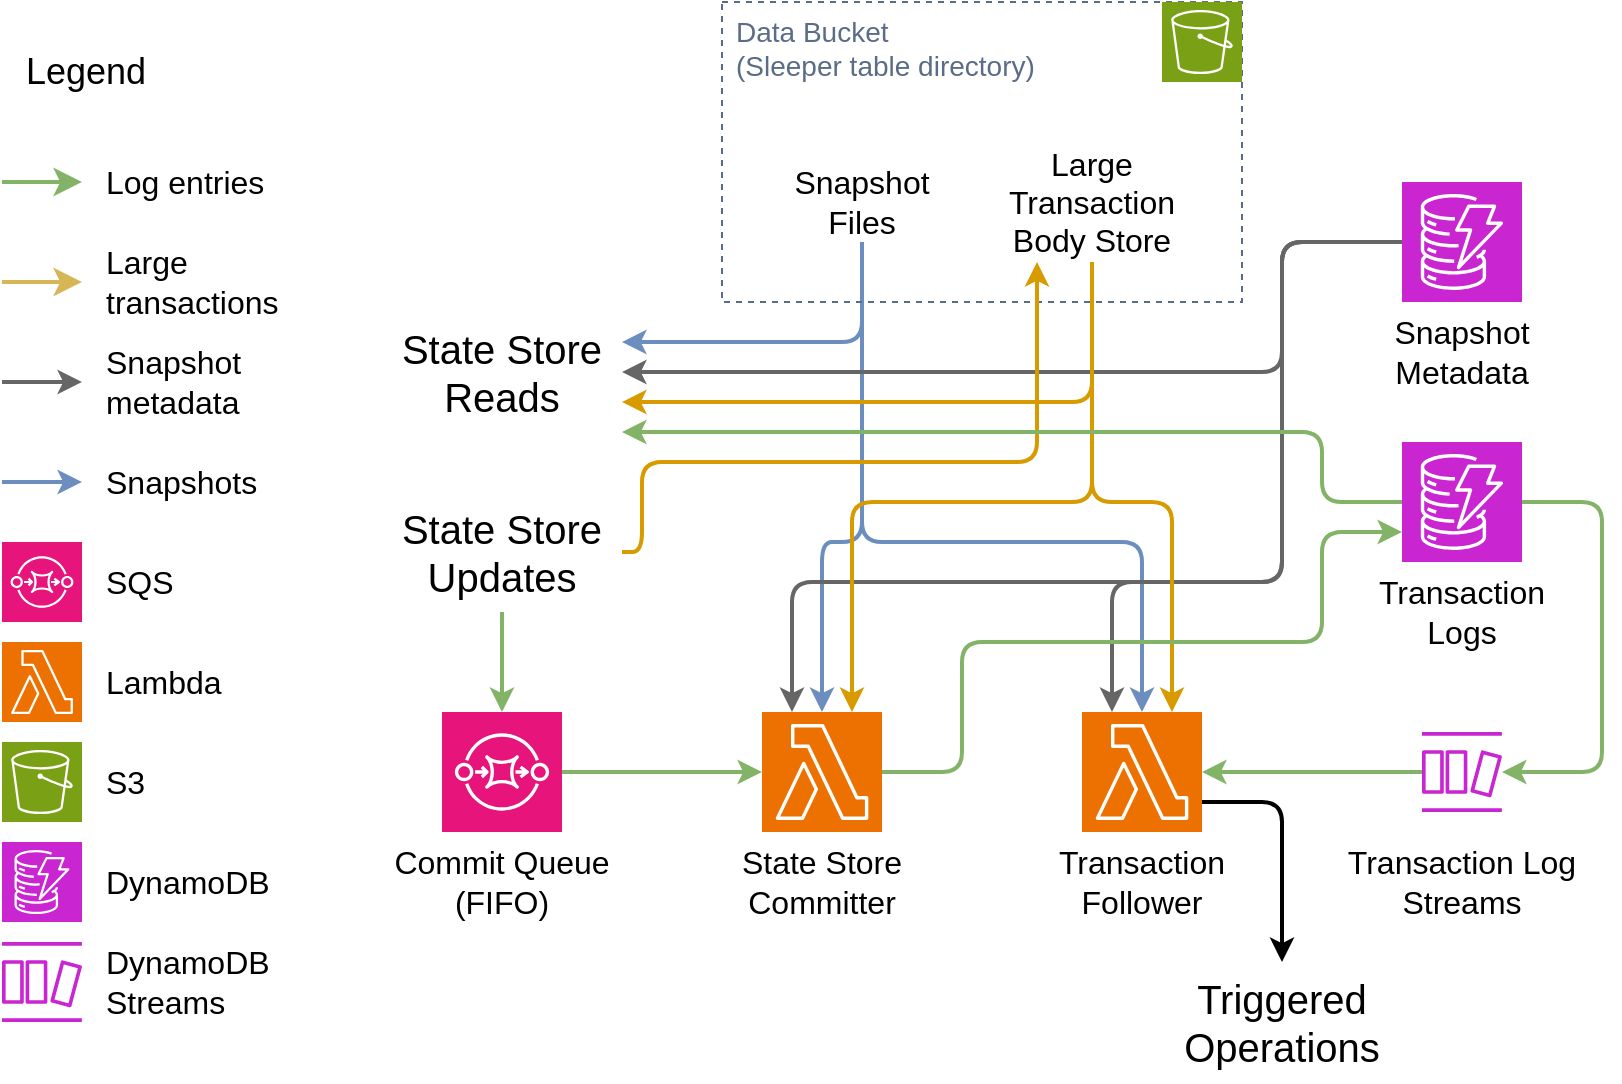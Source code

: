 <mxfile version="26.1.1">
  <diagram name="Page-1" id="XoA868RuWuj9pkEtLbrI">
    <mxGraphModel dx="2074" dy="1196" grid="1" gridSize="10" guides="1" tooltips="1" connect="1" arrows="1" fold="1" page="1" pageScale="1" pageWidth="827" pageHeight="1169" math="0" shadow="0">
      <root>
        <mxCell id="0" />
        <mxCell id="1" parent="0" />
        <mxCell id="2BP0mcNtexj8iC0AKuNT-42" style="edgeStyle=orthogonalEdgeStyle;rounded=1;orthogonalLoop=1;jettySize=auto;html=1;exitX=0.5;exitY=1;exitDx=0;exitDy=0;entryX=0.5;entryY=0;entryDx=0;entryDy=0;entryPerimeter=0;curved=0;fillColor=#dae8fc;strokeColor=#6c8ebf;strokeWidth=2;" edge="1" parent="1" source="2BP0mcNtexj8iC0AKuNT-4" target="2BP0mcNtexj8iC0AKuNT-23">
          <mxGeometry relative="1" as="geometry">
            <Array as="points">
              <mxPoint x="470" y="400" />
              <mxPoint x="610" y="400" />
            </Array>
          </mxGeometry>
        </mxCell>
        <mxCell id="2BP0mcNtexj8iC0AKuNT-67" style="edgeStyle=orthogonalEdgeStyle;rounded=1;orthogonalLoop=1;jettySize=auto;html=1;exitX=0.5;exitY=1;exitDx=0;exitDy=0;entryX=0.5;entryY=0;entryDx=0;entryDy=0;entryPerimeter=0;fillColor=#dae8fc;strokeColor=#6c8ebf;curved=0;strokeWidth=2;" edge="1" parent="1" source="2BP0mcNtexj8iC0AKuNT-4" target="2BP0mcNtexj8iC0AKuNT-12">
          <mxGeometry relative="1" as="geometry">
            <Array as="points">
              <mxPoint x="470" y="400" />
              <mxPoint x="450" y="400" />
            </Array>
          </mxGeometry>
        </mxCell>
        <mxCell id="2BP0mcNtexj8iC0AKuNT-48" style="edgeStyle=orthogonalEdgeStyle;rounded=1;orthogonalLoop=1;jettySize=auto;html=1;exitX=0.5;exitY=1;exitDx=0;exitDy=0;entryX=1;entryY=0.25;entryDx=0;entryDy=0;fillColor=#dae8fc;strokeColor=#6c8ebf;curved=0;strokeWidth=2;" edge="1" parent="1" source="2BP0mcNtexj8iC0AKuNT-4" target="2BP0mcNtexj8iC0AKuNT-7">
          <mxGeometry relative="1" as="geometry" />
        </mxCell>
        <mxCell id="2BP0mcNtexj8iC0AKuNT-73" style="edgeStyle=orthogonalEdgeStyle;rounded=1;orthogonalLoop=1;jettySize=auto;html=1;exitX=0;exitY=0.5;exitDx=0;exitDy=0;exitPerimeter=0;entryX=1;entryY=0.5;entryDx=0;entryDy=0;fillColor=#f5f5f5;strokeColor=#666666;strokeWidth=2;curved=0;" edge="1" parent="1" source="2BP0mcNtexj8iC0AKuNT-51" target="2BP0mcNtexj8iC0AKuNT-7">
          <mxGeometry relative="1" as="geometry">
            <Array as="points">
              <mxPoint x="680" y="250" />
              <mxPoint x="680" y="315" />
            </Array>
          </mxGeometry>
        </mxCell>
        <mxCell id="2BP0mcNtexj8iC0AKuNT-62" style="edgeStyle=orthogonalEdgeStyle;rounded=1;orthogonalLoop=1;jettySize=auto;html=1;exitX=0;exitY=0.5;exitDx=0;exitDy=0;exitPerimeter=0;entryX=0.25;entryY=0;entryDx=0;entryDy=0;entryPerimeter=0;fillColor=#f5f5f5;strokeColor=#666666;strokeWidth=2;curved=0;" edge="1" parent="1" source="2BP0mcNtexj8iC0AKuNT-51" target="2BP0mcNtexj8iC0AKuNT-23">
          <mxGeometry relative="1" as="geometry">
            <Array as="points">
              <mxPoint x="680" y="250" />
              <mxPoint x="680" y="420" />
              <mxPoint x="595" y="420" />
            </Array>
          </mxGeometry>
        </mxCell>
        <mxCell id="2BP0mcNtexj8iC0AKuNT-68" style="edgeStyle=orthogonalEdgeStyle;rounded=1;orthogonalLoop=1;jettySize=auto;html=1;exitX=0;exitY=0.5;exitDx=0;exitDy=0;exitPerimeter=0;entryX=0.25;entryY=0;entryDx=0;entryDy=0;entryPerimeter=0;curved=0;fillColor=#f5f5f5;strokeColor=#666666;strokeWidth=2;" edge="1" parent="1" source="2BP0mcNtexj8iC0AKuNT-51" target="2BP0mcNtexj8iC0AKuNT-12">
          <mxGeometry relative="1" as="geometry">
            <Array as="points">
              <mxPoint x="680" y="250" />
              <mxPoint x="680" y="420" />
              <mxPoint x="435" y="420" />
            </Array>
          </mxGeometry>
        </mxCell>
        <mxCell id="2BP0mcNtexj8iC0AKuNT-1" value="Data Bucket&lt;div&gt;(Sleeper table directory)&lt;/div&gt;" style="fillColor=none;strokeColor=#5A6C86;dashed=1;verticalAlign=top;fontStyle=0;fontColor=#5A6C86;whiteSpace=wrap;html=1;align=left;spacingLeft=5;fontSize=14;" vertex="1" parent="1">
          <mxGeometry x="400" y="130" width="260" height="150" as="geometry" />
        </mxCell>
        <mxCell id="2BP0mcNtexj8iC0AKuNT-2" value="" style="sketch=0;points=[[0,0,0],[0.25,0,0],[0.5,0,0],[0.75,0,0],[1,0,0],[0,1,0],[0.25,1,0],[0.5,1,0],[0.75,1,0],[1,1,0],[0,0.25,0],[0,0.5,0],[0,0.75,0],[1,0.25,0],[1,0.5,0],[1,0.75,0]];outlineConnect=0;fontColor=#232F3E;fillColor=#7AA116;strokeColor=#ffffff;dashed=0;verticalLabelPosition=bottom;verticalAlign=top;align=center;html=1;fontSize=12;fontStyle=0;aspect=fixed;shape=mxgraph.aws4.resourceIcon;resIcon=mxgraph.aws4.s3;" vertex="1" parent="1">
          <mxGeometry x="620" y="130" width="40" height="40" as="geometry" />
        </mxCell>
        <mxCell id="2BP0mcNtexj8iC0AKuNT-4" value="Snapshot Files" style="text;html=1;align=center;verticalAlign=middle;whiteSpace=wrap;rounded=0;fontSize=16;" vertex="1" parent="1">
          <mxGeometry x="430" y="210" width="80" height="40" as="geometry" />
        </mxCell>
        <mxCell id="2BP0mcNtexj8iC0AKuNT-75" style="edgeStyle=orthogonalEdgeStyle;rounded=1;orthogonalLoop=1;jettySize=auto;html=1;exitX=0.5;exitY=1;exitDx=0;exitDy=0;entryX=1;entryY=0.75;entryDx=0;entryDy=0;fillColor=#ffe6cc;strokeColor=#d79b00;curved=0;strokeWidth=2;" edge="1" parent="1" source="2BP0mcNtexj8iC0AKuNT-5" target="2BP0mcNtexj8iC0AKuNT-7">
          <mxGeometry relative="1" as="geometry" />
        </mxCell>
        <mxCell id="2BP0mcNtexj8iC0AKuNT-5" value="Large Transaction Body Store" style="text;html=1;align=center;verticalAlign=middle;whiteSpace=wrap;rounded=0;fontSize=16;" vertex="1" parent="1">
          <mxGeometry x="530" y="200" width="110" height="60" as="geometry" />
        </mxCell>
        <mxCell id="2BP0mcNtexj8iC0AKuNT-44" style="edgeStyle=orthogonalEdgeStyle;rounded=1;orthogonalLoop=1;jettySize=auto;html=1;exitX=1;exitY=0.5;exitDx=0;exitDy=0;entryX=0.25;entryY=1;entryDx=0;entryDy=0;curved=0;fillColor=#ffe6cc;strokeColor=#d79b00;strokeWidth=2;" edge="1" parent="1" source="2BP0mcNtexj8iC0AKuNT-6" target="2BP0mcNtexj8iC0AKuNT-5">
          <mxGeometry relative="1" as="geometry">
            <Array as="points">
              <mxPoint x="360" y="405" />
              <mxPoint x="360" y="360" />
              <mxPoint x="558" y="360" />
            </Array>
          </mxGeometry>
        </mxCell>
        <mxCell id="2BP0mcNtexj8iC0AKuNT-6" value="State Store Updates" style="text;html=1;align=center;verticalAlign=middle;whiteSpace=wrap;rounded=0;fontSize=20;" vertex="1" parent="1">
          <mxGeometry x="230" y="375" width="120" height="60" as="geometry" />
        </mxCell>
        <mxCell id="2BP0mcNtexj8iC0AKuNT-7" value="State Store Reads" style="text;html=1;align=center;verticalAlign=middle;whiteSpace=wrap;rounded=0;fontSize=20;" vertex="1" parent="1">
          <mxGeometry x="230" y="285" width="120" height="60" as="geometry" />
        </mxCell>
        <mxCell id="2BP0mcNtexj8iC0AKuNT-8" value="" style="sketch=0;points=[[0,0,0],[0.25,0,0],[0.5,0,0],[0.75,0,0],[1,0,0],[0,1,0],[0.25,1,0],[0.5,1,0],[0.75,1,0],[1,1,0],[0,0.25,0],[0,0.5,0],[0,0.75,0],[1,0.25,0],[1,0.5,0],[1,0.75,0]];outlineConnect=0;fontColor=#232F3E;fillColor=#E7157B;strokeColor=#ffffff;dashed=0;verticalLabelPosition=bottom;verticalAlign=top;align=center;html=1;fontSize=12;fontStyle=0;aspect=fixed;shape=mxgraph.aws4.resourceIcon;resIcon=mxgraph.aws4.sqs;" vertex="1" parent="1">
          <mxGeometry x="260" y="485" width="60" height="60" as="geometry" />
        </mxCell>
        <mxCell id="2BP0mcNtexj8iC0AKuNT-9" value="Commit Queue (FIFO)" style="text;html=1;align=center;verticalAlign=middle;whiteSpace=wrap;rounded=0;fontSize=16;" vertex="1" parent="1">
          <mxGeometry x="230" y="545" width="120" height="50" as="geometry" />
        </mxCell>
        <mxCell id="2BP0mcNtexj8iC0AKuNT-10" style="edgeStyle=orthogonalEdgeStyle;rounded=0;orthogonalLoop=1;jettySize=auto;html=1;exitX=0.5;exitY=1;exitDx=0;exitDy=0;entryX=0.5;entryY=0;entryDx=0;entryDy=0;entryPerimeter=0;curved=1;fillColor=#d5e8d4;strokeColor=#82b366;strokeWidth=2;" edge="1" parent="1" source="2BP0mcNtexj8iC0AKuNT-6" target="2BP0mcNtexj8iC0AKuNT-8">
          <mxGeometry relative="1" as="geometry" />
        </mxCell>
        <mxCell id="2BP0mcNtexj8iC0AKuNT-12" value="" style="sketch=0;points=[[0,0,0],[0.25,0,0],[0.5,0,0],[0.75,0,0],[1,0,0],[0,1,0],[0.25,1,0],[0.5,1,0],[0.75,1,0],[1,1,0],[0,0.25,0],[0,0.5,0],[0,0.75,0],[1,0.25,0],[1,0.5,0],[1,0.75,0]];outlineConnect=0;fontColor=#232F3E;fillColor=#ED7100;strokeColor=#ffffff;dashed=0;verticalLabelPosition=bottom;verticalAlign=top;align=center;html=1;fontSize=12;fontStyle=0;aspect=fixed;shape=mxgraph.aws4.resourceIcon;resIcon=mxgraph.aws4.lambda;" vertex="1" parent="1">
          <mxGeometry x="420" y="485" width="60" height="60" as="geometry" />
        </mxCell>
        <mxCell id="2BP0mcNtexj8iC0AKuNT-13" value="State Store Committer" style="text;html=1;align=center;verticalAlign=middle;whiteSpace=wrap;rounded=0;fontSize=16;" vertex="1" parent="1">
          <mxGeometry x="390" y="545" width="120" height="50" as="geometry" />
        </mxCell>
        <mxCell id="2BP0mcNtexj8iC0AKuNT-14" style="edgeStyle=orthogonalEdgeStyle;rounded=0;orthogonalLoop=1;jettySize=auto;html=1;exitX=1;exitY=0.5;exitDx=0;exitDy=0;exitPerimeter=0;entryX=0;entryY=0.5;entryDx=0;entryDy=0;entryPerimeter=0;fillColor=#d5e8d4;strokeColor=#82b366;strokeWidth=2;" edge="1" parent="1" source="2BP0mcNtexj8iC0AKuNT-8" target="2BP0mcNtexj8iC0AKuNT-12">
          <mxGeometry relative="1" as="geometry" />
        </mxCell>
        <mxCell id="2BP0mcNtexj8iC0AKuNT-59" style="edgeStyle=orthogonalEdgeStyle;rounded=1;orthogonalLoop=1;jettySize=auto;html=1;exitX=1;exitY=0.5;exitDx=0;exitDy=0;exitPerimeter=0;fillColor=#d5e8d4;strokeColor=#82b366;strokeWidth=2;curved=0;" edge="1" parent="1" source="2BP0mcNtexj8iC0AKuNT-21" target="2BP0mcNtexj8iC0AKuNT-30">
          <mxGeometry relative="1" as="geometry">
            <Array as="points">
              <mxPoint x="840" y="380" />
              <mxPoint x="840" y="515" />
            </Array>
          </mxGeometry>
        </mxCell>
        <mxCell id="2BP0mcNtexj8iC0AKuNT-21" value="" style="sketch=0;points=[[0,0,0],[0.25,0,0],[0.5,0,0],[0.75,0,0],[1,0,0],[0,1,0],[0.25,1,0],[0.5,1,0],[0.75,1,0],[1,1,0],[0,0.25,0],[0,0.5,0],[0,0.75,0],[1,0.25,0],[1,0.5,0],[1,0.75,0]];outlineConnect=0;fontColor=#232F3E;fillColor=#C925D1;strokeColor=#ffffff;dashed=0;verticalLabelPosition=bottom;verticalAlign=top;align=center;html=1;fontSize=12;fontStyle=0;aspect=fixed;shape=mxgraph.aws4.resourceIcon;resIcon=mxgraph.aws4.dynamodb;" vertex="1" parent="1">
          <mxGeometry x="740" y="350" width="60" height="60" as="geometry" />
        </mxCell>
        <mxCell id="2BP0mcNtexj8iC0AKuNT-22" value="Transaction Logs" style="text;html=1;align=center;verticalAlign=middle;whiteSpace=wrap;rounded=0;fontSize=16;" vertex="1" parent="1">
          <mxGeometry x="720" y="410" width="100" height="50" as="geometry" />
        </mxCell>
        <mxCell id="2BP0mcNtexj8iC0AKuNT-46" style="edgeStyle=orthogonalEdgeStyle;rounded=1;orthogonalLoop=1;jettySize=auto;html=1;exitX=1;exitY=0.75;exitDx=0;exitDy=0;exitPerimeter=0;entryX=0.5;entryY=0;entryDx=0;entryDy=0;curved=0;strokeWidth=2;" edge="1" parent="1" source="2BP0mcNtexj8iC0AKuNT-23" target="2BP0mcNtexj8iC0AKuNT-45">
          <mxGeometry relative="1" as="geometry" />
        </mxCell>
        <mxCell id="2BP0mcNtexj8iC0AKuNT-23" value="" style="sketch=0;points=[[0,0,0],[0.25,0,0],[0.5,0,0],[0.75,0,0],[1,0,0],[0,1,0],[0.25,1,0],[0.5,1,0],[0.75,1,0],[1,1,0],[0,0.25,0],[0,0.5,0],[0,0.75,0],[1,0.25,0],[1,0.5,0],[1,0.75,0]];outlineConnect=0;fontColor=#232F3E;fillColor=#ED7100;strokeColor=#ffffff;dashed=0;verticalLabelPosition=bottom;verticalAlign=top;align=center;html=1;fontSize=12;fontStyle=0;aspect=fixed;shape=mxgraph.aws4.resourceIcon;resIcon=mxgraph.aws4.lambda;" vertex="1" parent="1">
          <mxGeometry x="580" y="485" width="60" height="60" as="geometry" />
        </mxCell>
        <mxCell id="2BP0mcNtexj8iC0AKuNT-24" value="Transaction Follower" style="text;html=1;align=center;verticalAlign=middle;whiteSpace=wrap;rounded=0;fontSize=16;" vertex="1" parent="1">
          <mxGeometry x="550" y="545" width="120" height="50" as="geometry" />
        </mxCell>
        <mxCell id="2BP0mcNtexj8iC0AKuNT-30" value="" style="sketch=0;outlineConnect=0;fontColor=#232F3E;gradientColor=none;fillColor=#C925D1;strokeColor=none;dashed=0;verticalLabelPosition=bottom;verticalAlign=top;align=center;html=1;fontSize=12;fontStyle=0;aspect=fixed;pointerEvents=1;shape=mxgraph.aws4.dynamodb_stream;" vertex="1" parent="1">
          <mxGeometry x="750" y="495" width="40" height="40" as="geometry" />
        </mxCell>
        <mxCell id="2BP0mcNtexj8iC0AKuNT-32" style="edgeStyle=orthogonalEdgeStyle;rounded=0;orthogonalLoop=1;jettySize=auto;html=1;entryX=1;entryY=0.5;entryDx=0;entryDy=0;entryPerimeter=0;fillColor=#d5e8d4;strokeColor=#82b366;strokeWidth=2;" edge="1" parent="1" source="2BP0mcNtexj8iC0AKuNT-30" target="2BP0mcNtexj8iC0AKuNT-23">
          <mxGeometry relative="1" as="geometry" />
        </mxCell>
        <mxCell id="2BP0mcNtexj8iC0AKuNT-35" value="Transaction Log Streams" style="text;html=1;align=center;verticalAlign=middle;whiteSpace=wrap;rounded=0;fontSize=16;" vertex="1" parent="1">
          <mxGeometry x="710" y="545" width="120" height="50" as="geometry" />
        </mxCell>
        <mxCell id="2BP0mcNtexj8iC0AKuNT-41" style="edgeStyle=orthogonalEdgeStyle;rounded=1;orthogonalLoop=1;jettySize=auto;html=1;exitX=0.5;exitY=1;exitDx=0;exitDy=0;entryX=0.75;entryY=0;entryDx=0;entryDy=0;entryPerimeter=0;curved=0;fillColor=#ffe6cc;strokeColor=#d79b00;strokeWidth=2;" edge="1" parent="1" source="2BP0mcNtexj8iC0AKuNT-5" target="2BP0mcNtexj8iC0AKuNT-23">
          <mxGeometry relative="1" as="geometry">
            <Array as="points">
              <mxPoint x="585" y="380" />
              <mxPoint x="625" y="380" />
            </Array>
          </mxGeometry>
        </mxCell>
        <mxCell id="2BP0mcNtexj8iC0AKuNT-45" value="Triggered Operations" style="text;html=1;align=center;verticalAlign=middle;whiteSpace=wrap;rounded=0;fontSize=20;" vertex="1" parent="1">
          <mxGeometry x="620" y="610" width="120" height="60" as="geometry" />
        </mxCell>
        <mxCell id="2BP0mcNtexj8iC0AKuNT-51" value="" style="sketch=0;points=[[0,0,0],[0.25,0,0],[0.5,0,0],[0.75,0,0],[1,0,0],[0,1,0],[0.25,1,0],[0.5,1,0],[0.75,1,0],[1,1,0],[0,0.25,0],[0,0.5,0],[0,0.75,0],[1,0.25,0],[1,0.5,0],[1,0.75,0]];outlineConnect=0;fontColor=#232F3E;fillColor=#C925D1;strokeColor=#ffffff;dashed=0;verticalLabelPosition=bottom;verticalAlign=top;align=center;html=1;fontSize=12;fontStyle=0;aspect=fixed;shape=mxgraph.aws4.resourceIcon;resIcon=mxgraph.aws4.dynamodb;" vertex="1" parent="1">
          <mxGeometry x="740" y="220" width="60" height="60" as="geometry" />
        </mxCell>
        <mxCell id="2BP0mcNtexj8iC0AKuNT-52" value="Snapshot Metadata" style="text;html=1;align=center;verticalAlign=middle;whiteSpace=wrap;rounded=0;fontSize=16;" vertex="1" parent="1">
          <mxGeometry x="720" y="280" width="100" height="50" as="geometry" />
        </mxCell>
        <mxCell id="2BP0mcNtexj8iC0AKuNT-64" style="edgeStyle=orthogonalEdgeStyle;rounded=1;orthogonalLoop=1;jettySize=auto;html=1;exitX=1;exitY=0.5;exitDx=0;exitDy=0;exitPerimeter=0;entryX=0;entryY=0.75;entryDx=0;entryDy=0;entryPerimeter=0;fillColor=#d5e8d4;strokeColor=#82b366;strokeWidth=2;curved=0;" edge="1" parent="1" source="2BP0mcNtexj8iC0AKuNT-12" target="2BP0mcNtexj8iC0AKuNT-21">
          <mxGeometry relative="1" as="geometry">
            <Array as="points">
              <mxPoint x="520" y="515" />
              <mxPoint x="520" y="450" />
              <mxPoint x="700" y="450" />
              <mxPoint x="700" y="395" />
            </Array>
          </mxGeometry>
        </mxCell>
        <mxCell id="2BP0mcNtexj8iC0AKuNT-66" style="edgeStyle=orthogonalEdgeStyle;rounded=1;orthogonalLoop=1;jettySize=auto;html=1;exitX=0.5;exitY=1;exitDx=0;exitDy=0;entryX=0.75;entryY=0;entryDx=0;entryDy=0;entryPerimeter=0;fillColor=#ffe6cc;strokeColor=#d79b00;curved=0;strokeWidth=2;" edge="1" parent="1" source="2BP0mcNtexj8iC0AKuNT-5" target="2BP0mcNtexj8iC0AKuNT-12">
          <mxGeometry relative="1" as="geometry">
            <Array as="points">
              <mxPoint x="585" y="380" />
              <mxPoint x="465" y="380" />
            </Array>
          </mxGeometry>
        </mxCell>
        <mxCell id="2BP0mcNtexj8iC0AKuNT-74" style="edgeStyle=orthogonalEdgeStyle;rounded=1;orthogonalLoop=1;jettySize=auto;html=1;exitX=0;exitY=0.5;exitDx=0;exitDy=0;exitPerimeter=0;entryX=1;entryY=1;entryDx=0;entryDy=0;fillColor=#d5e8d4;strokeColor=#82b366;curved=0;strokeWidth=2;" edge="1" parent="1" source="2BP0mcNtexj8iC0AKuNT-21" target="2BP0mcNtexj8iC0AKuNT-7">
          <mxGeometry relative="1" as="geometry">
            <Array as="points">
              <mxPoint x="700" y="380" />
              <mxPoint x="700" y="345" />
            </Array>
          </mxGeometry>
        </mxCell>
        <mxCell id="2BP0mcNtexj8iC0AKuNT-76" value="" style="sketch=0;points=[[0,0,0],[0.25,0,0],[0.5,0,0],[0.75,0,0],[1,0,0],[0,1,0],[0.25,1,0],[0.5,1,0],[0.75,1,0],[1,1,0],[0,0.25,0],[0,0.5,0],[0,0.75,0],[1,0.25,0],[1,0.5,0],[1,0.75,0]];outlineConnect=0;fontColor=#232F3E;fillColor=#E7157B;strokeColor=#ffffff;dashed=0;verticalLabelPosition=bottom;verticalAlign=top;align=center;html=1;fontSize=12;fontStyle=0;aspect=fixed;shape=mxgraph.aws4.resourceIcon;resIcon=mxgraph.aws4.sqs;" vertex="1" parent="1">
          <mxGeometry x="40" y="400" width="40" height="40" as="geometry" />
        </mxCell>
        <mxCell id="2BP0mcNtexj8iC0AKuNT-77" value="SQS" style="text;html=1;strokeColor=none;fillColor=none;align=left;verticalAlign=middle;whiteSpace=wrap;rounded=0;fontSize=16;" vertex="1" parent="1">
          <mxGeometry x="90" y="400" width="100" height="40" as="geometry" />
        </mxCell>
        <mxCell id="2BP0mcNtexj8iC0AKuNT-80" value="" style="sketch=0;points=[[0,0,0],[0.25,0,0],[0.5,0,0],[0.75,0,0],[1,0,0],[0,1,0],[0.25,1,0],[0.5,1,0],[0.75,1,0],[1,1,0],[0,0.25,0],[0,0.5,0],[0,0.75,0],[1,0.25,0],[1,0.5,0],[1,0.75,0]];outlineConnect=0;fontColor=#232F3E;fillColor=#ED7100;strokeColor=#ffffff;dashed=0;verticalLabelPosition=bottom;verticalAlign=top;align=center;html=1;fontSize=12;fontStyle=0;aspect=fixed;shape=mxgraph.aws4.resourceIcon;resIcon=mxgraph.aws4.lambda;" vertex="1" parent="1">
          <mxGeometry x="40" y="450" width="40" height="40" as="geometry" />
        </mxCell>
        <mxCell id="2BP0mcNtexj8iC0AKuNT-83" value="Lambda" style="text;html=1;strokeColor=none;fillColor=none;align=left;verticalAlign=middle;whiteSpace=wrap;rounded=0;fontSize=16;" vertex="1" parent="1">
          <mxGeometry x="90" y="450" width="100" height="40" as="geometry" />
        </mxCell>
        <mxCell id="2BP0mcNtexj8iC0AKuNT-88" value="" style="sketch=0;points=[[0,0,0],[0.25,0,0],[0.5,0,0],[0.75,0,0],[1,0,0],[0,1,0],[0.25,1,0],[0.5,1,0],[0.75,1,0],[1,1,0],[0,0.25,0],[0,0.5,0],[0,0.75,0],[1,0.25,0],[1,0.5,0],[1,0.75,0]];outlineConnect=0;fontColor=#232F3E;fillColor=#C925D1;strokeColor=#ffffff;dashed=0;verticalLabelPosition=bottom;verticalAlign=top;align=center;html=1;fontSize=12;fontStyle=0;aspect=fixed;shape=mxgraph.aws4.resourceIcon;resIcon=mxgraph.aws4.dynamodb;" vertex="1" parent="1">
          <mxGeometry x="40" y="550" width="40" height="40" as="geometry" />
        </mxCell>
        <mxCell id="2BP0mcNtexj8iC0AKuNT-89" value="DynamoDB" style="text;html=1;strokeColor=none;fillColor=none;align=left;verticalAlign=middle;whiteSpace=wrap;rounded=0;fontSize=16;" vertex="1" parent="1">
          <mxGeometry x="90" y="550" width="100" height="40" as="geometry" />
        </mxCell>
        <mxCell id="2BP0mcNtexj8iC0AKuNT-90" value="" style="sketch=0;points=[[0,0,0],[0.25,0,0],[0.5,0,0],[0.75,0,0],[1,0,0],[0,1,0],[0.25,1,0],[0.5,1,0],[0.75,1,0],[1,1,0],[0,0.25,0],[0,0.5,0],[0,0.75,0],[1,0.25,0],[1,0.5,0],[1,0.75,0]];outlineConnect=0;fontColor=#232F3E;fillColor=#7AA116;strokeColor=#ffffff;dashed=0;verticalLabelPosition=bottom;verticalAlign=top;align=center;html=1;fontSize=12;fontStyle=0;aspect=fixed;shape=mxgraph.aws4.resourceIcon;resIcon=mxgraph.aws4.s3;" vertex="1" parent="1">
          <mxGeometry x="40" y="500" width="40" height="40" as="geometry" />
        </mxCell>
        <mxCell id="2BP0mcNtexj8iC0AKuNT-91" value="S3" style="text;html=1;strokeColor=none;fillColor=none;align=left;verticalAlign=middle;whiteSpace=wrap;rounded=0;fontSize=16;" vertex="1" parent="1">
          <mxGeometry x="90" y="500" width="100" height="40" as="geometry" />
        </mxCell>
        <mxCell id="2BP0mcNtexj8iC0AKuNT-92" value="Legend" style="text;html=1;strokeColor=none;fillColor=none;align=left;verticalAlign=middle;whiteSpace=wrap;rounded=0;fontSize=18;" vertex="1" parent="1">
          <mxGeometry x="50" y="150" width="60" height="30" as="geometry" />
        </mxCell>
        <mxCell id="2BP0mcNtexj8iC0AKuNT-94" value="Log entries" style="text;html=1;strokeColor=none;fillColor=none;align=left;verticalAlign=middle;whiteSpace=wrap;rounded=0;fontSize=16;" vertex="1" parent="1">
          <mxGeometry x="90" y="200" width="100" height="40" as="geometry" />
        </mxCell>
        <mxCell id="2BP0mcNtexj8iC0AKuNT-95" value="" style="endArrow=classic;html=1;rounded=0;fontSize=12;startSize=8;endSize=8;curved=1;fillColor=#fff2cc;strokeColor=#d6b656;strokeWidth=2;" edge="1" parent="1">
          <mxGeometry width="50" height="50" relative="1" as="geometry">
            <mxPoint x="40" y="270" as="sourcePoint" />
            <mxPoint x="80" y="270" as="targetPoint" />
          </mxGeometry>
        </mxCell>
        <mxCell id="2BP0mcNtexj8iC0AKuNT-96" value="Large transactions" style="text;html=1;strokeColor=none;fillColor=none;align=left;verticalAlign=middle;whiteSpace=wrap;rounded=0;fontSize=16;" vertex="1" parent="1">
          <mxGeometry x="90" y="250" width="100" height="40" as="geometry" />
        </mxCell>
        <mxCell id="2BP0mcNtexj8iC0AKuNT-97" value="" style="endArrow=classic;html=1;rounded=0;fontSize=12;startSize=6;endSize=6;curved=1;strokeWidth=2;fillColor=#f5f5f5;strokeColor=#666666;" edge="1" parent="1">
          <mxGeometry width="50" height="50" relative="1" as="geometry">
            <mxPoint x="40" y="320" as="sourcePoint" />
            <mxPoint x="80" y="320" as="targetPoint" />
          </mxGeometry>
        </mxCell>
        <mxCell id="2BP0mcNtexj8iC0AKuNT-98" value="Snapshot metadata" style="text;html=1;strokeColor=none;fillColor=none;align=left;verticalAlign=middle;whiteSpace=wrap;rounded=0;fontSize=16;" vertex="1" parent="1">
          <mxGeometry x="90" y="300" width="100" height="40" as="geometry" />
        </mxCell>
        <mxCell id="2BP0mcNtexj8iC0AKuNT-111" value="" style="sketch=0;outlineConnect=0;fontColor=#232F3E;gradientColor=none;fillColor=#C925D1;strokeColor=none;dashed=0;verticalLabelPosition=bottom;verticalAlign=top;align=center;html=1;fontSize=12;fontStyle=0;aspect=fixed;pointerEvents=1;shape=mxgraph.aws4.dynamodb_stream;" vertex="1" parent="1">
          <mxGeometry x="40" y="600" width="40" height="40" as="geometry" />
        </mxCell>
        <mxCell id="2BP0mcNtexj8iC0AKuNT-113" value="DynamoDB Streams" style="text;html=1;strokeColor=none;fillColor=none;align=left;verticalAlign=middle;whiteSpace=wrap;rounded=0;fontSize=16;" vertex="1" parent="1">
          <mxGeometry x="90" y="600" width="100" height="40" as="geometry" />
        </mxCell>
        <mxCell id="2BP0mcNtexj8iC0AKuNT-114" value="" style="endArrow=classic;html=1;rounded=0;fontSize=12;startSize=8;endSize=8;curved=1;fillColor=#d5e8d4;strokeColor=#82b366;strokeWidth=2;" edge="1" parent="1">
          <mxGeometry width="50" height="50" relative="1" as="geometry">
            <mxPoint x="40" y="220" as="sourcePoint" />
            <mxPoint x="80" y="220" as="targetPoint" />
          </mxGeometry>
        </mxCell>
        <mxCell id="2BP0mcNtexj8iC0AKuNT-115" value="" style="endArrow=classic;html=1;rounded=0;fontSize=12;startSize=6;endSize=6;curved=1;strokeWidth=2;fillColor=#dae8fc;strokeColor=#6c8ebf;" edge="1" parent="1">
          <mxGeometry width="50" height="50" relative="1" as="geometry">
            <mxPoint x="40" y="370" as="sourcePoint" />
            <mxPoint x="80" y="370" as="targetPoint" />
          </mxGeometry>
        </mxCell>
        <mxCell id="2BP0mcNtexj8iC0AKuNT-116" value="Snapshots" style="text;html=1;strokeColor=none;fillColor=none;align=left;verticalAlign=middle;whiteSpace=wrap;rounded=0;fontSize=16;" vertex="1" parent="1">
          <mxGeometry x="90" y="350" width="100" height="40" as="geometry" />
        </mxCell>
      </root>
    </mxGraphModel>
  </diagram>
</mxfile>
